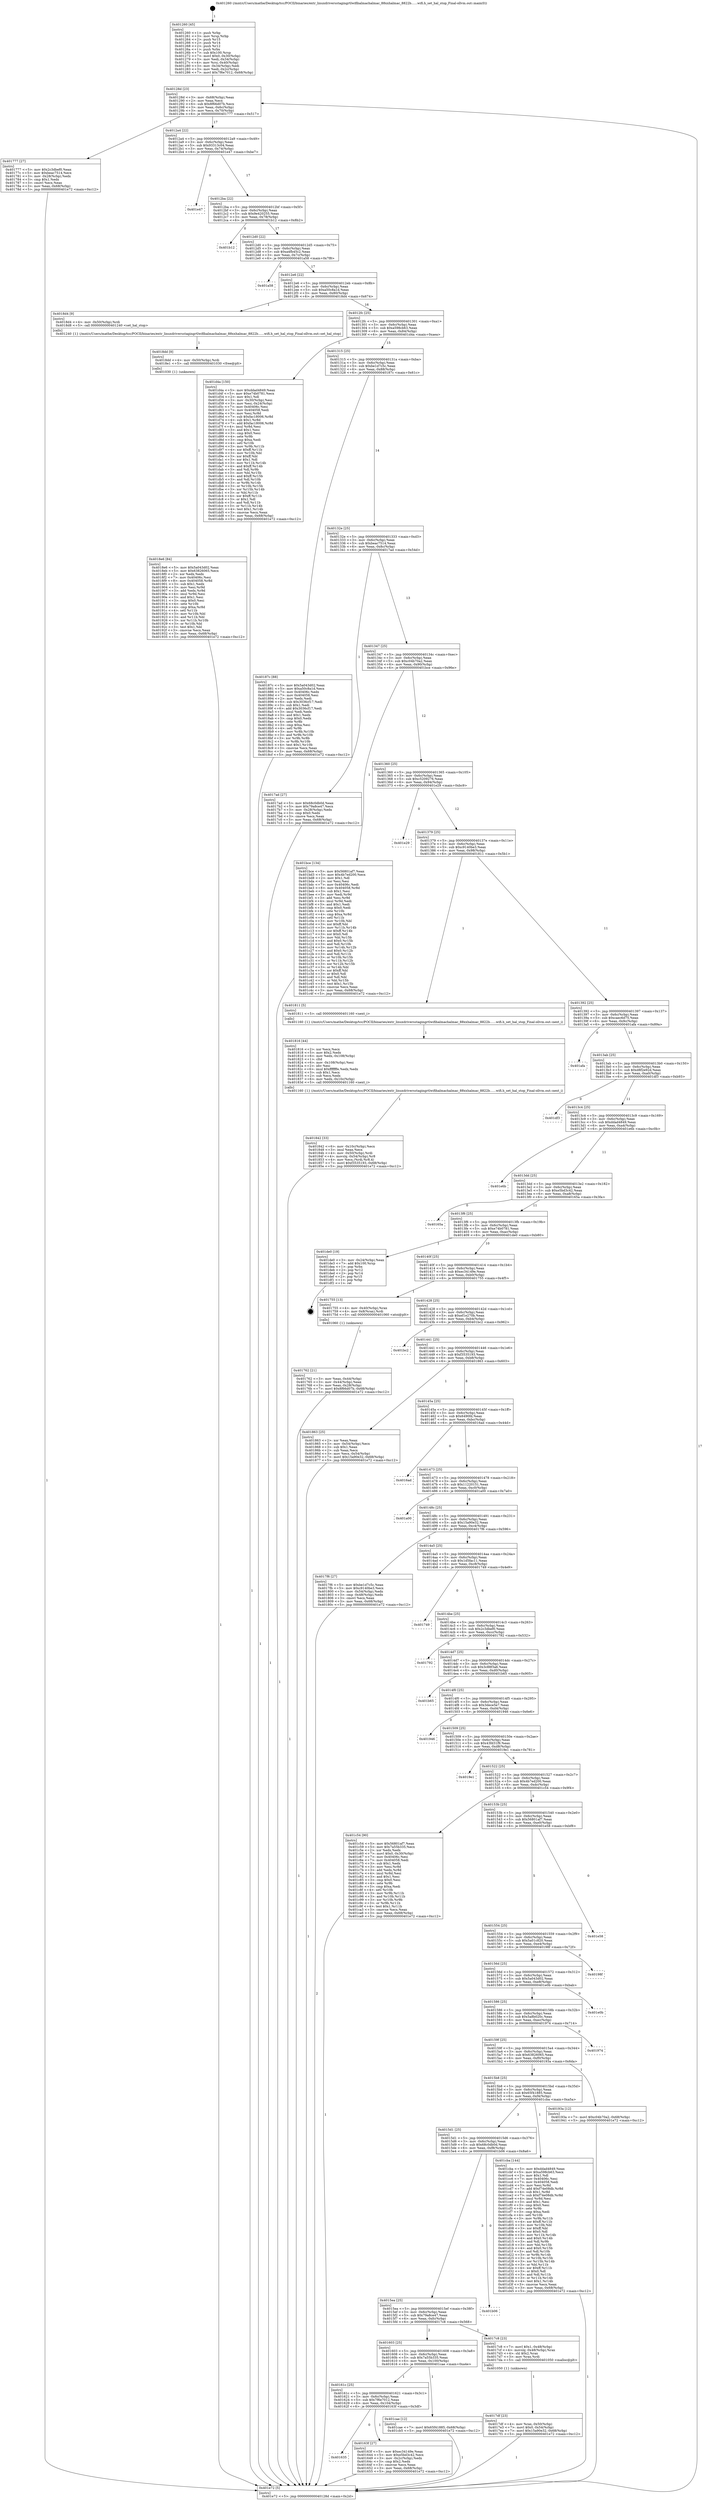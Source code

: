 digraph "0x401260" {
  label = "0x401260 (/mnt/c/Users/mathe/Desktop/tcc/POCII/binaries/extr_linuxdriversstagingrtlwifihalmachalmac_88xxhalmac_8822b......wifi.h_set_hal_stop_Final-ollvm.out::main(0))"
  labelloc = "t"
  node[shape=record]

  Entry [label="",width=0.3,height=0.3,shape=circle,fillcolor=black,style=filled]
  "0x40128d" [label="{
     0x40128d [23]\l
     | [instrs]\l
     &nbsp;&nbsp;0x40128d \<+3\>: mov -0x68(%rbp),%eax\l
     &nbsp;&nbsp;0x401290 \<+2\>: mov %eax,%ecx\l
     &nbsp;&nbsp;0x401292 \<+6\>: sub $0x8f66d07b,%ecx\l
     &nbsp;&nbsp;0x401298 \<+3\>: mov %eax,-0x6c(%rbp)\l
     &nbsp;&nbsp;0x40129b \<+3\>: mov %ecx,-0x70(%rbp)\l
     &nbsp;&nbsp;0x40129e \<+6\>: je 0000000000401777 \<main+0x517\>\l
  }"]
  "0x401777" [label="{
     0x401777 [27]\l
     | [instrs]\l
     &nbsp;&nbsp;0x401777 \<+5\>: mov $0x2c3dbef0,%eax\l
     &nbsp;&nbsp;0x40177c \<+5\>: mov $0xbeac7514,%ecx\l
     &nbsp;&nbsp;0x401781 \<+3\>: mov -0x28(%rbp),%edx\l
     &nbsp;&nbsp;0x401784 \<+3\>: cmp $0x1,%edx\l
     &nbsp;&nbsp;0x401787 \<+3\>: cmovl %ecx,%eax\l
     &nbsp;&nbsp;0x40178a \<+3\>: mov %eax,-0x68(%rbp)\l
     &nbsp;&nbsp;0x40178d \<+5\>: jmp 0000000000401e72 \<main+0xc12\>\l
  }"]
  "0x4012a4" [label="{
     0x4012a4 [22]\l
     | [instrs]\l
     &nbsp;&nbsp;0x4012a4 \<+5\>: jmp 00000000004012a9 \<main+0x49\>\l
     &nbsp;&nbsp;0x4012a9 \<+3\>: mov -0x6c(%rbp),%eax\l
     &nbsp;&nbsp;0x4012ac \<+5\>: sub $0x93313c04,%eax\l
     &nbsp;&nbsp;0x4012b1 \<+3\>: mov %eax,-0x74(%rbp)\l
     &nbsp;&nbsp;0x4012b4 \<+6\>: je 0000000000401e47 \<main+0xbe7\>\l
  }"]
  Exit [label="",width=0.3,height=0.3,shape=circle,fillcolor=black,style=filled,peripheries=2]
  "0x401e47" [label="{
     0x401e47\l
  }", style=dashed]
  "0x4012ba" [label="{
     0x4012ba [22]\l
     | [instrs]\l
     &nbsp;&nbsp;0x4012ba \<+5\>: jmp 00000000004012bf \<main+0x5f\>\l
     &nbsp;&nbsp;0x4012bf \<+3\>: mov -0x6c(%rbp),%eax\l
     &nbsp;&nbsp;0x4012c2 \<+5\>: sub $0x9e420255,%eax\l
     &nbsp;&nbsp;0x4012c7 \<+3\>: mov %eax,-0x78(%rbp)\l
     &nbsp;&nbsp;0x4012ca \<+6\>: je 0000000000401b12 \<main+0x8b2\>\l
  }"]
  "0x4018e6" [label="{
     0x4018e6 [84]\l
     | [instrs]\l
     &nbsp;&nbsp;0x4018e6 \<+5\>: mov $0x5a043d02,%eax\l
     &nbsp;&nbsp;0x4018eb \<+5\>: mov $0x63826065,%ecx\l
     &nbsp;&nbsp;0x4018f0 \<+2\>: xor %edx,%edx\l
     &nbsp;&nbsp;0x4018f2 \<+7\>: mov 0x40406c,%esi\l
     &nbsp;&nbsp;0x4018f9 \<+8\>: mov 0x404058,%r8d\l
     &nbsp;&nbsp;0x401901 \<+3\>: sub $0x1,%edx\l
     &nbsp;&nbsp;0x401904 \<+3\>: mov %esi,%r9d\l
     &nbsp;&nbsp;0x401907 \<+3\>: add %edx,%r9d\l
     &nbsp;&nbsp;0x40190a \<+4\>: imul %r9d,%esi\l
     &nbsp;&nbsp;0x40190e \<+3\>: and $0x1,%esi\l
     &nbsp;&nbsp;0x401911 \<+3\>: cmp $0x0,%esi\l
     &nbsp;&nbsp;0x401914 \<+4\>: sete %r10b\l
     &nbsp;&nbsp;0x401918 \<+4\>: cmp $0xa,%r8d\l
     &nbsp;&nbsp;0x40191c \<+4\>: setl %r11b\l
     &nbsp;&nbsp;0x401920 \<+3\>: mov %r10b,%bl\l
     &nbsp;&nbsp;0x401923 \<+3\>: and %r11b,%bl\l
     &nbsp;&nbsp;0x401926 \<+3\>: xor %r11b,%r10b\l
     &nbsp;&nbsp;0x401929 \<+3\>: or %r10b,%bl\l
     &nbsp;&nbsp;0x40192c \<+3\>: test $0x1,%bl\l
     &nbsp;&nbsp;0x40192f \<+3\>: cmovne %ecx,%eax\l
     &nbsp;&nbsp;0x401932 \<+3\>: mov %eax,-0x68(%rbp)\l
     &nbsp;&nbsp;0x401935 \<+5\>: jmp 0000000000401e72 \<main+0xc12\>\l
  }"]
  "0x401b12" [label="{
     0x401b12\l
  }", style=dashed]
  "0x4012d0" [label="{
     0x4012d0 [22]\l
     | [instrs]\l
     &nbsp;&nbsp;0x4012d0 \<+5\>: jmp 00000000004012d5 \<main+0x75\>\l
     &nbsp;&nbsp;0x4012d5 \<+3\>: mov -0x6c(%rbp),%eax\l
     &nbsp;&nbsp;0x4012d8 \<+5\>: sub $0xa4fb45c2,%eax\l
     &nbsp;&nbsp;0x4012dd \<+3\>: mov %eax,-0x7c(%rbp)\l
     &nbsp;&nbsp;0x4012e0 \<+6\>: je 0000000000401a58 \<main+0x7f8\>\l
  }"]
  "0x4018dd" [label="{
     0x4018dd [9]\l
     | [instrs]\l
     &nbsp;&nbsp;0x4018dd \<+4\>: mov -0x50(%rbp),%rdi\l
     &nbsp;&nbsp;0x4018e1 \<+5\>: call 0000000000401030 \<free@plt\>\l
     | [calls]\l
     &nbsp;&nbsp;0x401030 \{1\} (unknown)\l
  }"]
  "0x401a58" [label="{
     0x401a58\l
  }", style=dashed]
  "0x4012e6" [label="{
     0x4012e6 [22]\l
     | [instrs]\l
     &nbsp;&nbsp;0x4012e6 \<+5\>: jmp 00000000004012eb \<main+0x8b\>\l
     &nbsp;&nbsp;0x4012eb \<+3\>: mov -0x6c(%rbp),%eax\l
     &nbsp;&nbsp;0x4012ee \<+5\>: sub $0xa50c8a1d,%eax\l
     &nbsp;&nbsp;0x4012f3 \<+3\>: mov %eax,-0x80(%rbp)\l
     &nbsp;&nbsp;0x4012f6 \<+6\>: je 00000000004018d4 \<main+0x674\>\l
  }"]
  "0x401842" [label="{
     0x401842 [33]\l
     | [instrs]\l
     &nbsp;&nbsp;0x401842 \<+6\>: mov -0x10c(%rbp),%ecx\l
     &nbsp;&nbsp;0x401848 \<+3\>: imul %eax,%ecx\l
     &nbsp;&nbsp;0x40184b \<+4\>: mov -0x50(%rbp),%rdi\l
     &nbsp;&nbsp;0x40184f \<+4\>: movslq -0x54(%rbp),%r8\l
     &nbsp;&nbsp;0x401853 \<+4\>: mov %ecx,(%rdi,%r8,4)\l
     &nbsp;&nbsp;0x401857 \<+7\>: movl $0xf3535193,-0x68(%rbp)\l
     &nbsp;&nbsp;0x40185e \<+5\>: jmp 0000000000401e72 \<main+0xc12\>\l
  }"]
  "0x4018d4" [label="{
     0x4018d4 [9]\l
     | [instrs]\l
     &nbsp;&nbsp;0x4018d4 \<+4\>: mov -0x50(%rbp),%rdi\l
     &nbsp;&nbsp;0x4018d8 \<+5\>: call 0000000000401240 \<set_hal_stop\>\l
     | [calls]\l
     &nbsp;&nbsp;0x401240 \{1\} (/mnt/c/Users/mathe/Desktop/tcc/POCII/binaries/extr_linuxdriversstagingrtlwifihalmachalmac_88xxhalmac_8822b......wifi.h_set_hal_stop_Final-ollvm.out::set_hal_stop)\l
  }"]
  "0x4012fc" [label="{
     0x4012fc [25]\l
     | [instrs]\l
     &nbsp;&nbsp;0x4012fc \<+5\>: jmp 0000000000401301 \<main+0xa1\>\l
     &nbsp;&nbsp;0x401301 \<+3\>: mov -0x6c(%rbp),%eax\l
     &nbsp;&nbsp;0x401304 \<+5\>: sub $0xa598cb63,%eax\l
     &nbsp;&nbsp;0x401309 \<+6\>: mov %eax,-0x84(%rbp)\l
     &nbsp;&nbsp;0x40130f \<+6\>: je 0000000000401d4a \<main+0xaea\>\l
  }"]
  "0x401816" [label="{
     0x401816 [44]\l
     | [instrs]\l
     &nbsp;&nbsp;0x401816 \<+2\>: xor %ecx,%ecx\l
     &nbsp;&nbsp;0x401818 \<+5\>: mov $0x2,%edx\l
     &nbsp;&nbsp;0x40181d \<+6\>: mov %edx,-0x108(%rbp)\l
     &nbsp;&nbsp;0x401823 \<+1\>: cltd\l
     &nbsp;&nbsp;0x401824 \<+6\>: mov -0x108(%rbp),%esi\l
     &nbsp;&nbsp;0x40182a \<+2\>: idiv %esi\l
     &nbsp;&nbsp;0x40182c \<+6\>: imul $0xfffffffe,%edx,%edx\l
     &nbsp;&nbsp;0x401832 \<+3\>: sub $0x1,%ecx\l
     &nbsp;&nbsp;0x401835 \<+2\>: sub %ecx,%edx\l
     &nbsp;&nbsp;0x401837 \<+6\>: mov %edx,-0x10c(%rbp)\l
     &nbsp;&nbsp;0x40183d \<+5\>: call 0000000000401160 \<next_i\>\l
     | [calls]\l
     &nbsp;&nbsp;0x401160 \{1\} (/mnt/c/Users/mathe/Desktop/tcc/POCII/binaries/extr_linuxdriversstagingrtlwifihalmachalmac_88xxhalmac_8822b......wifi.h_set_hal_stop_Final-ollvm.out::next_i)\l
  }"]
  "0x401d4a" [label="{
     0x401d4a [150]\l
     | [instrs]\l
     &nbsp;&nbsp;0x401d4a \<+5\>: mov $0xddad4849,%eax\l
     &nbsp;&nbsp;0x401d4f \<+5\>: mov $0xe74b0781,%ecx\l
     &nbsp;&nbsp;0x401d54 \<+2\>: mov $0x1,%dl\l
     &nbsp;&nbsp;0x401d56 \<+3\>: mov -0x30(%rbp),%esi\l
     &nbsp;&nbsp;0x401d59 \<+3\>: mov %esi,-0x24(%rbp)\l
     &nbsp;&nbsp;0x401d5c \<+7\>: mov 0x40406c,%esi\l
     &nbsp;&nbsp;0x401d63 \<+7\>: mov 0x404058,%edi\l
     &nbsp;&nbsp;0x401d6a \<+3\>: mov %esi,%r8d\l
     &nbsp;&nbsp;0x401d6d \<+7\>: sub $0xfac18006,%r8d\l
     &nbsp;&nbsp;0x401d74 \<+4\>: sub $0x1,%r8d\l
     &nbsp;&nbsp;0x401d78 \<+7\>: add $0xfac18006,%r8d\l
     &nbsp;&nbsp;0x401d7f \<+4\>: imul %r8d,%esi\l
     &nbsp;&nbsp;0x401d83 \<+3\>: and $0x1,%esi\l
     &nbsp;&nbsp;0x401d86 \<+3\>: cmp $0x0,%esi\l
     &nbsp;&nbsp;0x401d89 \<+4\>: sete %r9b\l
     &nbsp;&nbsp;0x401d8d \<+3\>: cmp $0xa,%edi\l
     &nbsp;&nbsp;0x401d90 \<+4\>: setl %r10b\l
     &nbsp;&nbsp;0x401d94 \<+3\>: mov %r9b,%r11b\l
     &nbsp;&nbsp;0x401d97 \<+4\>: xor $0xff,%r11b\l
     &nbsp;&nbsp;0x401d9b \<+3\>: mov %r10b,%bl\l
     &nbsp;&nbsp;0x401d9e \<+3\>: xor $0xff,%bl\l
     &nbsp;&nbsp;0x401da1 \<+3\>: xor $0x1,%dl\l
     &nbsp;&nbsp;0x401da4 \<+3\>: mov %r11b,%r14b\l
     &nbsp;&nbsp;0x401da7 \<+4\>: and $0xff,%r14b\l
     &nbsp;&nbsp;0x401dab \<+3\>: and %dl,%r9b\l
     &nbsp;&nbsp;0x401dae \<+3\>: mov %bl,%r15b\l
     &nbsp;&nbsp;0x401db1 \<+4\>: and $0xff,%r15b\l
     &nbsp;&nbsp;0x401db5 \<+3\>: and %dl,%r10b\l
     &nbsp;&nbsp;0x401db8 \<+3\>: or %r9b,%r14b\l
     &nbsp;&nbsp;0x401dbb \<+3\>: or %r10b,%r15b\l
     &nbsp;&nbsp;0x401dbe \<+3\>: xor %r15b,%r14b\l
     &nbsp;&nbsp;0x401dc1 \<+3\>: or %bl,%r11b\l
     &nbsp;&nbsp;0x401dc4 \<+4\>: xor $0xff,%r11b\l
     &nbsp;&nbsp;0x401dc8 \<+3\>: or $0x1,%dl\l
     &nbsp;&nbsp;0x401dcb \<+3\>: and %dl,%r11b\l
     &nbsp;&nbsp;0x401dce \<+3\>: or %r11b,%r14b\l
     &nbsp;&nbsp;0x401dd1 \<+4\>: test $0x1,%r14b\l
     &nbsp;&nbsp;0x401dd5 \<+3\>: cmovne %ecx,%eax\l
     &nbsp;&nbsp;0x401dd8 \<+3\>: mov %eax,-0x68(%rbp)\l
     &nbsp;&nbsp;0x401ddb \<+5\>: jmp 0000000000401e72 \<main+0xc12\>\l
  }"]
  "0x401315" [label="{
     0x401315 [25]\l
     | [instrs]\l
     &nbsp;&nbsp;0x401315 \<+5\>: jmp 000000000040131a \<main+0xba\>\l
     &nbsp;&nbsp;0x40131a \<+3\>: mov -0x6c(%rbp),%eax\l
     &nbsp;&nbsp;0x40131d \<+5\>: sub $0xbe1d7c5c,%eax\l
     &nbsp;&nbsp;0x401322 \<+6\>: mov %eax,-0x88(%rbp)\l
     &nbsp;&nbsp;0x401328 \<+6\>: je 000000000040187c \<main+0x61c\>\l
  }"]
  "0x4017df" [label="{
     0x4017df [23]\l
     | [instrs]\l
     &nbsp;&nbsp;0x4017df \<+4\>: mov %rax,-0x50(%rbp)\l
     &nbsp;&nbsp;0x4017e3 \<+7\>: movl $0x0,-0x54(%rbp)\l
     &nbsp;&nbsp;0x4017ea \<+7\>: movl $0x15a90e32,-0x68(%rbp)\l
     &nbsp;&nbsp;0x4017f1 \<+5\>: jmp 0000000000401e72 \<main+0xc12\>\l
  }"]
  "0x40187c" [label="{
     0x40187c [88]\l
     | [instrs]\l
     &nbsp;&nbsp;0x40187c \<+5\>: mov $0x5a043d02,%eax\l
     &nbsp;&nbsp;0x401881 \<+5\>: mov $0xa50c8a1d,%ecx\l
     &nbsp;&nbsp;0x401886 \<+7\>: mov 0x40406c,%edx\l
     &nbsp;&nbsp;0x40188d \<+7\>: mov 0x404058,%esi\l
     &nbsp;&nbsp;0x401894 \<+2\>: mov %edx,%edi\l
     &nbsp;&nbsp;0x401896 \<+6\>: sub $0x3036cf17,%edi\l
     &nbsp;&nbsp;0x40189c \<+3\>: sub $0x1,%edi\l
     &nbsp;&nbsp;0x40189f \<+6\>: add $0x3036cf17,%edi\l
     &nbsp;&nbsp;0x4018a5 \<+3\>: imul %edi,%edx\l
     &nbsp;&nbsp;0x4018a8 \<+3\>: and $0x1,%edx\l
     &nbsp;&nbsp;0x4018ab \<+3\>: cmp $0x0,%edx\l
     &nbsp;&nbsp;0x4018ae \<+4\>: sete %r8b\l
     &nbsp;&nbsp;0x4018b2 \<+3\>: cmp $0xa,%esi\l
     &nbsp;&nbsp;0x4018b5 \<+4\>: setl %r9b\l
     &nbsp;&nbsp;0x4018b9 \<+3\>: mov %r8b,%r10b\l
     &nbsp;&nbsp;0x4018bc \<+3\>: and %r9b,%r10b\l
     &nbsp;&nbsp;0x4018bf \<+3\>: xor %r9b,%r8b\l
     &nbsp;&nbsp;0x4018c2 \<+3\>: or %r8b,%r10b\l
     &nbsp;&nbsp;0x4018c5 \<+4\>: test $0x1,%r10b\l
     &nbsp;&nbsp;0x4018c9 \<+3\>: cmovne %ecx,%eax\l
     &nbsp;&nbsp;0x4018cc \<+3\>: mov %eax,-0x68(%rbp)\l
     &nbsp;&nbsp;0x4018cf \<+5\>: jmp 0000000000401e72 \<main+0xc12\>\l
  }"]
  "0x40132e" [label="{
     0x40132e [25]\l
     | [instrs]\l
     &nbsp;&nbsp;0x40132e \<+5\>: jmp 0000000000401333 \<main+0xd3\>\l
     &nbsp;&nbsp;0x401333 \<+3\>: mov -0x6c(%rbp),%eax\l
     &nbsp;&nbsp;0x401336 \<+5\>: sub $0xbeac7514,%eax\l
     &nbsp;&nbsp;0x40133b \<+6\>: mov %eax,-0x8c(%rbp)\l
     &nbsp;&nbsp;0x401341 \<+6\>: je 00000000004017ad \<main+0x54d\>\l
  }"]
  "0x401762" [label="{
     0x401762 [21]\l
     | [instrs]\l
     &nbsp;&nbsp;0x401762 \<+3\>: mov %eax,-0x44(%rbp)\l
     &nbsp;&nbsp;0x401765 \<+3\>: mov -0x44(%rbp),%eax\l
     &nbsp;&nbsp;0x401768 \<+3\>: mov %eax,-0x28(%rbp)\l
     &nbsp;&nbsp;0x40176b \<+7\>: movl $0x8f66d07b,-0x68(%rbp)\l
     &nbsp;&nbsp;0x401772 \<+5\>: jmp 0000000000401e72 \<main+0xc12\>\l
  }"]
  "0x4017ad" [label="{
     0x4017ad [27]\l
     | [instrs]\l
     &nbsp;&nbsp;0x4017ad \<+5\>: mov $0x68c0db0d,%eax\l
     &nbsp;&nbsp;0x4017b2 \<+5\>: mov $0x79a8ce47,%ecx\l
     &nbsp;&nbsp;0x4017b7 \<+3\>: mov -0x28(%rbp),%edx\l
     &nbsp;&nbsp;0x4017ba \<+3\>: cmp $0x0,%edx\l
     &nbsp;&nbsp;0x4017bd \<+3\>: cmove %ecx,%eax\l
     &nbsp;&nbsp;0x4017c0 \<+3\>: mov %eax,-0x68(%rbp)\l
     &nbsp;&nbsp;0x4017c3 \<+5\>: jmp 0000000000401e72 \<main+0xc12\>\l
  }"]
  "0x401347" [label="{
     0x401347 [25]\l
     | [instrs]\l
     &nbsp;&nbsp;0x401347 \<+5\>: jmp 000000000040134c \<main+0xec\>\l
     &nbsp;&nbsp;0x40134c \<+3\>: mov -0x6c(%rbp),%eax\l
     &nbsp;&nbsp;0x40134f \<+5\>: sub $0xc04b70a2,%eax\l
     &nbsp;&nbsp;0x401354 \<+6\>: mov %eax,-0x90(%rbp)\l
     &nbsp;&nbsp;0x40135a \<+6\>: je 0000000000401bce \<main+0x96e\>\l
  }"]
  "0x401260" [label="{
     0x401260 [45]\l
     | [instrs]\l
     &nbsp;&nbsp;0x401260 \<+1\>: push %rbp\l
     &nbsp;&nbsp;0x401261 \<+3\>: mov %rsp,%rbp\l
     &nbsp;&nbsp;0x401264 \<+2\>: push %r15\l
     &nbsp;&nbsp;0x401266 \<+2\>: push %r14\l
     &nbsp;&nbsp;0x401268 \<+2\>: push %r12\l
     &nbsp;&nbsp;0x40126a \<+1\>: push %rbx\l
     &nbsp;&nbsp;0x40126b \<+7\>: sub $0x100,%rsp\l
     &nbsp;&nbsp;0x401272 \<+7\>: movl $0x0,-0x30(%rbp)\l
     &nbsp;&nbsp;0x401279 \<+3\>: mov %edi,-0x34(%rbp)\l
     &nbsp;&nbsp;0x40127c \<+4\>: mov %rsi,-0x40(%rbp)\l
     &nbsp;&nbsp;0x401280 \<+3\>: mov -0x34(%rbp),%edi\l
     &nbsp;&nbsp;0x401283 \<+3\>: mov %edi,-0x2c(%rbp)\l
     &nbsp;&nbsp;0x401286 \<+7\>: movl $0x7f6e7012,-0x68(%rbp)\l
  }"]
  "0x401bce" [label="{
     0x401bce [134]\l
     | [instrs]\l
     &nbsp;&nbsp;0x401bce \<+5\>: mov $0x56801af7,%eax\l
     &nbsp;&nbsp;0x401bd3 \<+5\>: mov $0x4b7ed200,%ecx\l
     &nbsp;&nbsp;0x401bd8 \<+2\>: mov $0x1,%dl\l
     &nbsp;&nbsp;0x401bda \<+2\>: xor %esi,%esi\l
     &nbsp;&nbsp;0x401bdc \<+7\>: mov 0x40406c,%edi\l
     &nbsp;&nbsp;0x401be3 \<+8\>: mov 0x404058,%r8d\l
     &nbsp;&nbsp;0x401beb \<+3\>: sub $0x1,%esi\l
     &nbsp;&nbsp;0x401bee \<+3\>: mov %edi,%r9d\l
     &nbsp;&nbsp;0x401bf1 \<+3\>: add %esi,%r9d\l
     &nbsp;&nbsp;0x401bf4 \<+4\>: imul %r9d,%edi\l
     &nbsp;&nbsp;0x401bf8 \<+3\>: and $0x1,%edi\l
     &nbsp;&nbsp;0x401bfb \<+3\>: cmp $0x0,%edi\l
     &nbsp;&nbsp;0x401bfe \<+4\>: sete %r10b\l
     &nbsp;&nbsp;0x401c02 \<+4\>: cmp $0xa,%r8d\l
     &nbsp;&nbsp;0x401c06 \<+4\>: setl %r11b\l
     &nbsp;&nbsp;0x401c0a \<+3\>: mov %r10b,%bl\l
     &nbsp;&nbsp;0x401c0d \<+3\>: xor $0xff,%bl\l
     &nbsp;&nbsp;0x401c10 \<+3\>: mov %r11b,%r14b\l
     &nbsp;&nbsp;0x401c13 \<+4\>: xor $0xff,%r14b\l
     &nbsp;&nbsp;0x401c17 \<+3\>: xor $0x0,%dl\l
     &nbsp;&nbsp;0x401c1a \<+3\>: mov %bl,%r15b\l
     &nbsp;&nbsp;0x401c1d \<+4\>: and $0x0,%r15b\l
     &nbsp;&nbsp;0x401c21 \<+3\>: and %dl,%r10b\l
     &nbsp;&nbsp;0x401c24 \<+3\>: mov %r14b,%r12b\l
     &nbsp;&nbsp;0x401c27 \<+4\>: and $0x0,%r12b\l
     &nbsp;&nbsp;0x401c2b \<+3\>: and %dl,%r11b\l
     &nbsp;&nbsp;0x401c2e \<+3\>: or %r10b,%r15b\l
     &nbsp;&nbsp;0x401c31 \<+3\>: or %r11b,%r12b\l
     &nbsp;&nbsp;0x401c34 \<+3\>: xor %r12b,%r15b\l
     &nbsp;&nbsp;0x401c37 \<+3\>: or %r14b,%bl\l
     &nbsp;&nbsp;0x401c3a \<+3\>: xor $0xff,%bl\l
     &nbsp;&nbsp;0x401c3d \<+3\>: or $0x0,%dl\l
     &nbsp;&nbsp;0x401c40 \<+2\>: and %dl,%bl\l
     &nbsp;&nbsp;0x401c42 \<+3\>: or %bl,%r15b\l
     &nbsp;&nbsp;0x401c45 \<+4\>: test $0x1,%r15b\l
     &nbsp;&nbsp;0x401c49 \<+3\>: cmovne %ecx,%eax\l
     &nbsp;&nbsp;0x401c4c \<+3\>: mov %eax,-0x68(%rbp)\l
     &nbsp;&nbsp;0x401c4f \<+5\>: jmp 0000000000401e72 \<main+0xc12\>\l
  }"]
  "0x401360" [label="{
     0x401360 [25]\l
     | [instrs]\l
     &nbsp;&nbsp;0x401360 \<+5\>: jmp 0000000000401365 \<main+0x105\>\l
     &nbsp;&nbsp;0x401365 \<+3\>: mov -0x6c(%rbp),%eax\l
     &nbsp;&nbsp;0x401368 \<+5\>: sub $0xc5209276,%eax\l
     &nbsp;&nbsp;0x40136d \<+6\>: mov %eax,-0x94(%rbp)\l
     &nbsp;&nbsp;0x401373 \<+6\>: je 0000000000401e29 \<main+0xbc9\>\l
  }"]
  "0x401e72" [label="{
     0x401e72 [5]\l
     | [instrs]\l
     &nbsp;&nbsp;0x401e72 \<+5\>: jmp 000000000040128d \<main+0x2d\>\l
  }"]
  "0x401e29" [label="{
     0x401e29\l
  }", style=dashed]
  "0x401379" [label="{
     0x401379 [25]\l
     | [instrs]\l
     &nbsp;&nbsp;0x401379 \<+5\>: jmp 000000000040137e \<main+0x11e\>\l
     &nbsp;&nbsp;0x40137e \<+3\>: mov -0x6c(%rbp),%eax\l
     &nbsp;&nbsp;0x401381 \<+5\>: sub $0xc9140be3,%eax\l
     &nbsp;&nbsp;0x401386 \<+6\>: mov %eax,-0x98(%rbp)\l
     &nbsp;&nbsp;0x40138c \<+6\>: je 0000000000401811 \<main+0x5b1\>\l
  }"]
  "0x401635" [label="{
     0x401635\l
  }", style=dashed]
  "0x401811" [label="{
     0x401811 [5]\l
     | [instrs]\l
     &nbsp;&nbsp;0x401811 \<+5\>: call 0000000000401160 \<next_i\>\l
     | [calls]\l
     &nbsp;&nbsp;0x401160 \{1\} (/mnt/c/Users/mathe/Desktop/tcc/POCII/binaries/extr_linuxdriversstagingrtlwifihalmachalmac_88xxhalmac_8822b......wifi.h_set_hal_stop_Final-ollvm.out::next_i)\l
  }"]
  "0x401392" [label="{
     0x401392 [25]\l
     | [instrs]\l
     &nbsp;&nbsp;0x401392 \<+5\>: jmp 0000000000401397 \<main+0x137\>\l
     &nbsp;&nbsp;0x401397 \<+3\>: mov -0x6c(%rbp),%eax\l
     &nbsp;&nbsp;0x40139a \<+5\>: sub $0xcaec6d75,%eax\l
     &nbsp;&nbsp;0x40139f \<+6\>: mov %eax,-0x9c(%rbp)\l
     &nbsp;&nbsp;0x4013a5 \<+6\>: je 0000000000401afa \<main+0x89a\>\l
  }"]
  "0x40163f" [label="{
     0x40163f [27]\l
     | [instrs]\l
     &nbsp;&nbsp;0x40163f \<+5\>: mov $0xec34149e,%eax\l
     &nbsp;&nbsp;0x401644 \<+5\>: mov $0xe5bd3c42,%ecx\l
     &nbsp;&nbsp;0x401649 \<+3\>: mov -0x2c(%rbp),%edx\l
     &nbsp;&nbsp;0x40164c \<+3\>: cmp $0x2,%edx\l
     &nbsp;&nbsp;0x40164f \<+3\>: cmovne %ecx,%eax\l
     &nbsp;&nbsp;0x401652 \<+3\>: mov %eax,-0x68(%rbp)\l
     &nbsp;&nbsp;0x401655 \<+5\>: jmp 0000000000401e72 \<main+0xc12\>\l
  }"]
  "0x401afa" [label="{
     0x401afa\l
  }", style=dashed]
  "0x4013ab" [label="{
     0x4013ab [25]\l
     | [instrs]\l
     &nbsp;&nbsp;0x4013ab \<+5\>: jmp 00000000004013b0 \<main+0x150\>\l
     &nbsp;&nbsp;0x4013b0 \<+3\>: mov -0x6c(%rbp),%eax\l
     &nbsp;&nbsp;0x4013b3 \<+5\>: sub $0xd8f2e92d,%eax\l
     &nbsp;&nbsp;0x4013b8 \<+6\>: mov %eax,-0xa0(%rbp)\l
     &nbsp;&nbsp;0x4013be \<+6\>: je 0000000000401df3 \<main+0xb93\>\l
  }"]
  "0x40161c" [label="{
     0x40161c [25]\l
     | [instrs]\l
     &nbsp;&nbsp;0x40161c \<+5\>: jmp 0000000000401621 \<main+0x3c1\>\l
     &nbsp;&nbsp;0x401621 \<+3\>: mov -0x6c(%rbp),%eax\l
     &nbsp;&nbsp;0x401624 \<+5\>: sub $0x7f6e7012,%eax\l
     &nbsp;&nbsp;0x401629 \<+6\>: mov %eax,-0x104(%rbp)\l
     &nbsp;&nbsp;0x40162f \<+6\>: je 000000000040163f \<main+0x3df\>\l
  }"]
  "0x401df3" [label="{
     0x401df3\l
  }", style=dashed]
  "0x4013c4" [label="{
     0x4013c4 [25]\l
     | [instrs]\l
     &nbsp;&nbsp;0x4013c4 \<+5\>: jmp 00000000004013c9 \<main+0x169\>\l
     &nbsp;&nbsp;0x4013c9 \<+3\>: mov -0x6c(%rbp),%eax\l
     &nbsp;&nbsp;0x4013cc \<+5\>: sub $0xddad4849,%eax\l
     &nbsp;&nbsp;0x4013d1 \<+6\>: mov %eax,-0xa4(%rbp)\l
     &nbsp;&nbsp;0x4013d7 \<+6\>: je 0000000000401e6b \<main+0xc0b\>\l
  }"]
  "0x401cae" [label="{
     0x401cae [12]\l
     | [instrs]\l
     &nbsp;&nbsp;0x401cae \<+7\>: movl $0x65f41885,-0x68(%rbp)\l
     &nbsp;&nbsp;0x401cb5 \<+5\>: jmp 0000000000401e72 \<main+0xc12\>\l
  }"]
  "0x401e6b" [label="{
     0x401e6b\l
  }", style=dashed]
  "0x4013dd" [label="{
     0x4013dd [25]\l
     | [instrs]\l
     &nbsp;&nbsp;0x4013dd \<+5\>: jmp 00000000004013e2 \<main+0x182\>\l
     &nbsp;&nbsp;0x4013e2 \<+3\>: mov -0x6c(%rbp),%eax\l
     &nbsp;&nbsp;0x4013e5 \<+5\>: sub $0xe5bd3c42,%eax\l
     &nbsp;&nbsp;0x4013ea \<+6\>: mov %eax,-0xa8(%rbp)\l
     &nbsp;&nbsp;0x4013f0 \<+6\>: je 000000000040165a \<main+0x3fa\>\l
  }"]
  "0x401603" [label="{
     0x401603 [25]\l
     | [instrs]\l
     &nbsp;&nbsp;0x401603 \<+5\>: jmp 0000000000401608 \<main+0x3a8\>\l
     &nbsp;&nbsp;0x401608 \<+3\>: mov -0x6c(%rbp),%eax\l
     &nbsp;&nbsp;0x40160b \<+5\>: sub $0x7a55b335,%eax\l
     &nbsp;&nbsp;0x401610 \<+6\>: mov %eax,-0x100(%rbp)\l
     &nbsp;&nbsp;0x401616 \<+6\>: je 0000000000401cae \<main+0xa4e\>\l
  }"]
  "0x40165a" [label="{
     0x40165a\l
  }", style=dashed]
  "0x4013f6" [label="{
     0x4013f6 [25]\l
     | [instrs]\l
     &nbsp;&nbsp;0x4013f6 \<+5\>: jmp 00000000004013fb \<main+0x19b\>\l
     &nbsp;&nbsp;0x4013fb \<+3\>: mov -0x6c(%rbp),%eax\l
     &nbsp;&nbsp;0x4013fe \<+5\>: sub $0xe74b0781,%eax\l
     &nbsp;&nbsp;0x401403 \<+6\>: mov %eax,-0xac(%rbp)\l
     &nbsp;&nbsp;0x401409 \<+6\>: je 0000000000401de0 \<main+0xb80\>\l
  }"]
  "0x4017c8" [label="{
     0x4017c8 [23]\l
     | [instrs]\l
     &nbsp;&nbsp;0x4017c8 \<+7\>: movl $0x1,-0x48(%rbp)\l
     &nbsp;&nbsp;0x4017cf \<+4\>: movslq -0x48(%rbp),%rax\l
     &nbsp;&nbsp;0x4017d3 \<+4\>: shl $0x2,%rax\l
     &nbsp;&nbsp;0x4017d7 \<+3\>: mov %rax,%rdi\l
     &nbsp;&nbsp;0x4017da \<+5\>: call 0000000000401050 \<malloc@plt\>\l
     | [calls]\l
     &nbsp;&nbsp;0x401050 \{1\} (unknown)\l
  }"]
  "0x401de0" [label="{
     0x401de0 [19]\l
     | [instrs]\l
     &nbsp;&nbsp;0x401de0 \<+3\>: mov -0x24(%rbp),%eax\l
     &nbsp;&nbsp;0x401de3 \<+7\>: add $0x100,%rsp\l
     &nbsp;&nbsp;0x401dea \<+1\>: pop %rbx\l
     &nbsp;&nbsp;0x401deb \<+2\>: pop %r12\l
     &nbsp;&nbsp;0x401ded \<+2\>: pop %r14\l
     &nbsp;&nbsp;0x401def \<+2\>: pop %r15\l
     &nbsp;&nbsp;0x401df1 \<+1\>: pop %rbp\l
     &nbsp;&nbsp;0x401df2 \<+1\>: ret\l
  }"]
  "0x40140f" [label="{
     0x40140f [25]\l
     | [instrs]\l
     &nbsp;&nbsp;0x40140f \<+5\>: jmp 0000000000401414 \<main+0x1b4\>\l
     &nbsp;&nbsp;0x401414 \<+3\>: mov -0x6c(%rbp),%eax\l
     &nbsp;&nbsp;0x401417 \<+5\>: sub $0xec34149e,%eax\l
     &nbsp;&nbsp;0x40141c \<+6\>: mov %eax,-0xb0(%rbp)\l
     &nbsp;&nbsp;0x401422 \<+6\>: je 0000000000401755 \<main+0x4f5\>\l
  }"]
  "0x4015ea" [label="{
     0x4015ea [25]\l
     | [instrs]\l
     &nbsp;&nbsp;0x4015ea \<+5\>: jmp 00000000004015ef \<main+0x38f\>\l
     &nbsp;&nbsp;0x4015ef \<+3\>: mov -0x6c(%rbp),%eax\l
     &nbsp;&nbsp;0x4015f2 \<+5\>: sub $0x79a8ce47,%eax\l
     &nbsp;&nbsp;0x4015f7 \<+6\>: mov %eax,-0xfc(%rbp)\l
     &nbsp;&nbsp;0x4015fd \<+6\>: je 00000000004017c8 \<main+0x568\>\l
  }"]
  "0x401755" [label="{
     0x401755 [13]\l
     | [instrs]\l
     &nbsp;&nbsp;0x401755 \<+4\>: mov -0x40(%rbp),%rax\l
     &nbsp;&nbsp;0x401759 \<+4\>: mov 0x8(%rax),%rdi\l
     &nbsp;&nbsp;0x40175d \<+5\>: call 0000000000401060 \<atoi@plt\>\l
     | [calls]\l
     &nbsp;&nbsp;0x401060 \{1\} (unknown)\l
  }"]
  "0x401428" [label="{
     0x401428 [25]\l
     | [instrs]\l
     &nbsp;&nbsp;0x401428 \<+5\>: jmp 000000000040142d \<main+0x1cd\>\l
     &nbsp;&nbsp;0x40142d \<+3\>: mov -0x6c(%rbp),%eax\l
     &nbsp;&nbsp;0x401430 \<+5\>: sub $0xef1e270b,%eax\l
     &nbsp;&nbsp;0x401435 \<+6\>: mov %eax,-0xb4(%rbp)\l
     &nbsp;&nbsp;0x40143b \<+6\>: je 0000000000401bc2 \<main+0x962\>\l
  }"]
  "0x401b06" [label="{
     0x401b06\l
  }", style=dashed]
  "0x401bc2" [label="{
     0x401bc2\l
  }", style=dashed]
  "0x401441" [label="{
     0x401441 [25]\l
     | [instrs]\l
     &nbsp;&nbsp;0x401441 \<+5\>: jmp 0000000000401446 \<main+0x1e6\>\l
     &nbsp;&nbsp;0x401446 \<+3\>: mov -0x6c(%rbp),%eax\l
     &nbsp;&nbsp;0x401449 \<+5\>: sub $0xf3535193,%eax\l
     &nbsp;&nbsp;0x40144e \<+6\>: mov %eax,-0xb8(%rbp)\l
     &nbsp;&nbsp;0x401454 \<+6\>: je 0000000000401863 \<main+0x603\>\l
  }"]
  "0x4015d1" [label="{
     0x4015d1 [25]\l
     | [instrs]\l
     &nbsp;&nbsp;0x4015d1 \<+5\>: jmp 00000000004015d6 \<main+0x376\>\l
     &nbsp;&nbsp;0x4015d6 \<+3\>: mov -0x6c(%rbp),%eax\l
     &nbsp;&nbsp;0x4015d9 \<+5\>: sub $0x68c0db0d,%eax\l
     &nbsp;&nbsp;0x4015de \<+6\>: mov %eax,-0xf8(%rbp)\l
     &nbsp;&nbsp;0x4015e4 \<+6\>: je 0000000000401b06 \<main+0x8a6\>\l
  }"]
  "0x401863" [label="{
     0x401863 [25]\l
     | [instrs]\l
     &nbsp;&nbsp;0x401863 \<+2\>: xor %eax,%eax\l
     &nbsp;&nbsp;0x401865 \<+3\>: mov -0x54(%rbp),%ecx\l
     &nbsp;&nbsp;0x401868 \<+3\>: sub $0x1,%eax\l
     &nbsp;&nbsp;0x40186b \<+2\>: sub %eax,%ecx\l
     &nbsp;&nbsp;0x40186d \<+3\>: mov %ecx,-0x54(%rbp)\l
     &nbsp;&nbsp;0x401870 \<+7\>: movl $0x15a90e32,-0x68(%rbp)\l
     &nbsp;&nbsp;0x401877 \<+5\>: jmp 0000000000401e72 \<main+0xc12\>\l
  }"]
  "0x40145a" [label="{
     0x40145a [25]\l
     | [instrs]\l
     &nbsp;&nbsp;0x40145a \<+5\>: jmp 000000000040145f \<main+0x1ff\>\l
     &nbsp;&nbsp;0x40145f \<+3\>: mov -0x6c(%rbp),%eax\l
     &nbsp;&nbsp;0x401462 \<+5\>: sub $0x6490fd,%eax\l
     &nbsp;&nbsp;0x401467 \<+6\>: mov %eax,-0xbc(%rbp)\l
     &nbsp;&nbsp;0x40146d \<+6\>: je 00000000004016ad \<main+0x44d\>\l
  }"]
  "0x401cba" [label="{
     0x401cba [144]\l
     | [instrs]\l
     &nbsp;&nbsp;0x401cba \<+5\>: mov $0xddad4849,%eax\l
     &nbsp;&nbsp;0x401cbf \<+5\>: mov $0xa598cb63,%ecx\l
     &nbsp;&nbsp;0x401cc4 \<+2\>: mov $0x1,%dl\l
     &nbsp;&nbsp;0x401cc6 \<+7\>: mov 0x40406c,%esi\l
     &nbsp;&nbsp;0x401ccd \<+7\>: mov 0x404058,%edi\l
     &nbsp;&nbsp;0x401cd4 \<+3\>: mov %esi,%r8d\l
     &nbsp;&nbsp;0x401cd7 \<+7\>: add $0xf74e08db,%r8d\l
     &nbsp;&nbsp;0x401cde \<+4\>: sub $0x1,%r8d\l
     &nbsp;&nbsp;0x401ce2 \<+7\>: sub $0xf74e08db,%r8d\l
     &nbsp;&nbsp;0x401ce9 \<+4\>: imul %r8d,%esi\l
     &nbsp;&nbsp;0x401ced \<+3\>: and $0x1,%esi\l
     &nbsp;&nbsp;0x401cf0 \<+3\>: cmp $0x0,%esi\l
     &nbsp;&nbsp;0x401cf3 \<+4\>: sete %r9b\l
     &nbsp;&nbsp;0x401cf7 \<+3\>: cmp $0xa,%edi\l
     &nbsp;&nbsp;0x401cfa \<+4\>: setl %r10b\l
     &nbsp;&nbsp;0x401cfe \<+3\>: mov %r9b,%r11b\l
     &nbsp;&nbsp;0x401d01 \<+4\>: xor $0xff,%r11b\l
     &nbsp;&nbsp;0x401d05 \<+3\>: mov %r10b,%bl\l
     &nbsp;&nbsp;0x401d08 \<+3\>: xor $0xff,%bl\l
     &nbsp;&nbsp;0x401d0b \<+3\>: xor $0x0,%dl\l
     &nbsp;&nbsp;0x401d0e \<+3\>: mov %r11b,%r14b\l
     &nbsp;&nbsp;0x401d11 \<+4\>: and $0x0,%r14b\l
     &nbsp;&nbsp;0x401d15 \<+3\>: and %dl,%r9b\l
     &nbsp;&nbsp;0x401d18 \<+3\>: mov %bl,%r15b\l
     &nbsp;&nbsp;0x401d1b \<+4\>: and $0x0,%r15b\l
     &nbsp;&nbsp;0x401d1f \<+3\>: and %dl,%r10b\l
     &nbsp;&nbsp;0x401d22 \<+3\>: or %r9b,%r14b\l
     &nbsp;&nbsp;0x401d25 \<+3\>: or %r10b,%r15b\l
     &nbsp;&nbsp;0x401d28 \<+3\>: xor %r15b,%r14b\l
     &nbsp;&nbsp;0x401d2b \<+3\>: or %bl,%r11b\l
     &nbsp;&nbsp;0x401d2e \<+4\>: xor $0xff,%r11b\l
     &nbsp;&nbsp;0x401d32 \<+3\>: or $0x0,%dl\l
     &nbsp;&nbsp;0x401d35 \<+3\>: and %dl,%r11b\l
     &nbsp;&nbsp;0x401d38 \<+3\>: or %r11b,%r14b\l
     &nbsp;&nbsp;0x401d3b \<+4\>: test $0x1,%r14b\l
     &nbsp;&nbsp;0x401d3f \<+3\>: cmovne %ecx,%eax\l
     &nbsp;&nbsp;0x401d42 \<+3\>: mov %eax,-0x68(%rbp)\l
     &nbsp;&nbsp;0x401d45 \<+5\>: jmp 0000000000401e72 \<main+0xc12\>\l
  }"]
  "0x4016ad" [label="{
     0x4016ad\l
  }", style=dashed]
  "0x401473" [label="{
     0x401473 [25]\l
     | [instrs]\l
     &nbsp;&nbsp;0x401473 \<+5\>: jmp 0000000000401478 \<main+0x218\>\l
     &nbsp;&nbsp;0x401478 \<+3\>: mov -0x6c(%rbp),%eax\l
     &nbsp;&nbsp;0x40147b \<+5\>: sub $0x11220151,%eax\l
     &nbsp;&nbsp;0x401480 \<+6\>: mov %eax,-0xc0(%rbp)\l
     &nbsp;&nbsp;0x401486 \<+6\>: je 0000000000401a00 \<main+0x7a0\>\l
  }"]
  "0x4015b8" [label="{
     0x4015b8 [25]\l
     | [instrs]\l
     &nbsp;&nbsp;0x4015b8 \<+5\>: jmp 00000000004015bd \<main+0x35d\>\l
     &nbsp;&nbsp;0x4015bd \<+3\>: mov -0x6c(%rbp),%eax\l
     &nbsp;&nbsp;0x4015c0 \<+5\>: sub $0x65f41885,%eax\l
     &nbsp;&nbsp;0x4015c5 \<+6\>: mov %eax,-0xf4(%rbp)\l
     &nbsp;&nbsp;0x4015cb \<+6\>: je 0000000000401cba \<main+0xa5a\>\l
  }"]
  "0x401a00" [label="{
     0x401a00\l
  }", style=dashed]
  "0x40148c" [label="{
     0x40148c [25]\l
     | [instrs]\l
     &nbsp;&nbsp;0x40148c \<+5\>: jmp 0000000000401491 \<main+0x231\>\l
     &nbsp;&nbsp;0x401491 \<+3\>: mov -0x6c(%rbp),%eax\l
     &nbsp;&nbsp;0x401494 \<+5\>: sub $0x15a90e32,%eax\l
     &nbsp;&nbsp;0x401499 \<+6\>: mov %eax,-0xc4(%rbp)\l
     &nbsp;&nbsp;0x40149f \<+6\>: je 00000000004017f6 \<main+0x596\>\l
  }"]
  "0x40193a" [label="{
     0x40193a [12]\l
     | [instrs]\l
     &nbsp;&nbsp;0x40193a \<+7\>: movl $0xc04b70a2,-0x68(%rbp)\l
     &nbsp;&nbsp;0x401941 \<+5\>: jmp 0000000000401e72 \<main+0xc12\>\l
  }"]
  "0x4017f6" [label="{
     0x4017f6 [27]\l
     | [instrs]\l
     &nbsp;&nbsp;0x4017f6 \<+5\>: mov $0xbe1d7c5c,%eax\l
     &nbsp;&nbsp;0x4017fb \<+5\>: mov $0xc9140be3,%ecx\l
     &nbsp;&nbsp;0x401800 \<+3\>: mov -0x54(%rbp),%edx\l
     &nbsp;&nbsp;0x401803 \<+3\>: cmp -0x48(%rbp),%edx\l
     &nbsp;&nbsp;0x401806 \<+3\>: cmovl %ecx,%eax\l
     &nbsp;&nbsp;0x401809 \<+3\>: mov %eax,-0x68(%rbp)\l
     &nbsp;&nbsp;0x40180c \<+5\>: jmp 0000000000401e72 \<main+0xc12\>\l
  }"]
  "0x4014a5" [label="{
     0x4014a5 [25]\l
     | [instrs]\l
     &nbsp;&nbsp;0x4014a5 \<+5\>: jmp 00000000004014aa \<main+0x24a\>\l
     &nbsp;&nbsp;0x4014aa \<+3\>: mov -0x6c(%rbp),%eax\l
     &nbsp;&nbsp;0x4014ad \<+5\>: sub $0x1d5fac11,%eax\l
     &nbsp;&nbsp;0x4014b2 \<+6\>: mov %eax,-0xc8(%rbp)\l
     &nbsp;&nbsp;0x4014b8 \<+6\>: je 0000000000401749 \<main+0x4e9\>\l
  }"]
  "0x40159f" [label="{
     0x40159f [25]\l
     | [instrs]\l
     &nbsp;&nbsp;0x40159f \<+5\>: jmp 00000000004015a4 \<main+0x344\>\l
     &nbsp;&nbsp;0x4015a4 \<+3\>: mov -0x6c(%rbp),%eax\l
     &nbsp;&nbsp;0x4015a7 \<+5\>: sub $0x63826065,%eax\l
     &nbsp;&nbsp;0x4015ac \<+6\>: mov %eax,-0xf0(%rbp)\l
     &nbsp;&nbsp;0x4015b2 \<+6\>: je 000000000040193a \<main+0x6da\>\l
  }"]
  "0x401749" [label="{
     0x401749\l
  }", style=dashed]
  "0x4014be" [label="{
     0x4014be [25]\l
     | [instrs]\l
     &nbsp;&nbsp;0x4014be \<+5\>: jmp 00000000004014c3 \<main+0x263\>\l
     &nbsp;&nbsp;0x4014c3 \<+3\>: mov -0x6c(%rbp),%eax\l
     &nbsp;&nbsp;0x4014c6 \<+5\>: sub $0x2c3dbef0,%eax\l
     &nbsp;&nbsp;0x4014cb \<+6\>: mov %eax,-0xcc(%rbp)\l
     &nbsp;&nbsp;0x4014d1 \<+6\>: je 0000000000401792 \<main+0x532\>\l
  }"]
  "0x401974" [label="{
     0x401974\l
  }", style=dashed]
  "0x401792" [label="{
     0x401792\l
  }", style=dashed]
  "0x4014d7" [label="{
     0x4014d7 [25]\l
     | [instrs]\l
     &nbsp;&nbsp;0x4014d7 \<+5\>: jmp 00000000004014dc \<main+0x27c\>\l
     &nbsp;&nbsp;0x4014dc \<+3\>: mov -0x6c(%rbp),%eax\l
     &nbsp;&nbsp;0x4014df \<+5\>: sub $0x3c88f3a6,%eax\l
     &nbsp;&nbsp;0x4014e4 \<+6\>: mov %eax,-0xd0(%rbp)\l
     &nbsp;&nbsp;0x4014ea \<+6\>: je 0000000000401b65 \<main+0x905\>\l
  }"]
  "0x401586" [label="{
     0x401586 [25]\l
     | [instrs]\l
     &nbsp;&nbsp;0x401586 \<+5\>: jmp 000000000040158b \<main+0x32b\>\l
     &nbsp;&nbsp;0x40158b \<+3\>: mov -0x6c(%rbp),%eax\l
     &nbsp;&nbsp;0x40158e \<+5\>: sub $0x5a8b020c,%eax\l
     &nbsp;&nbsp;0x401593 \<+6\>: mov %eax,-0xec(%rbp)\l
     &nbsp;&nbsp;0x401599 \<+6\>: je 0000000000401974 \<main+0x714\>\l
  }"]
  "0x401b65" [label="{
     0x401b65\l
  }", style=dashed]
  "0x4014f0" [label="{
     0x4014f0 [25]\l
     | [instrs]\l
     &nbsp;&nbsp;0x4014f0 \<+5\>: jmp 00000000004014f5 \<main+0x295\>\l
     &nbsp;&nbsp;0x4014f5 \<+3\>: mov -0x6c(%rbp),%eax\l
     &nbsp;&nbsp;0x4014f8 \<+5\>: sub $0x3dece5e7,%eax\l
     &nbsp;&nbsp;0x4014fd \<+6\>: mov %eax,-0xd4(%rbp)\l
     &nbsp;&nbsp;0x401503 \<+6\>: je 0000000000401946 \<main+0x6e6\>\l
  }"]
  "0x401e0b" [label="{
     0x401e0b\l
  }", style=dashed]
  "0x401946" [label="{
     0x401946\l
  }", style=dashed]
  "0x401509" [label="{
     0x401509 [25]\l
     | [instrs]\l
     &nbsp;&nbsp;0x401509 \<+5\>: jmp 000000000040150e \<main+0x2ae\>\l
     &nbsp;&nbsp;0x40150e \<+3\>: mov -0x6c(%rbp),%eax\l
     &nbsp;&nbsp;0x401511 \<+5\>: sub $0x43fd31f9,%eax\l
     &nbsp;&nbsp;0x401516 \<+6\>: mov %eax,-0xd8(%rbp)\l
     &nbsp;&nbsp;0x40151c \<+6\>: je 00000000004019e1 \<main+0x781\>\l
  }"]
  "0x40156d" [label="{
     0x40156d [25]\l
     | [instrs]\l
     &nbsp;&nbsp;0x40156d \<+5\>: jmp 0000000000401572 \<main+0x312\>\l
     &nbsp;&nbsp;0x401572 \<+3\>: mov -0x6c(%rbp),%eax\l
     &nbsp;&nbsp;0x401575 \<+5\>: sub $0x5a043d02,%eax\l
     &nbsp;&nbsp;0x40157a \<+6\>: mov %eax,-0xe8(%rbp)\l
     &nbsp;&nbsp;0x401580 \<+6\>: je 0000000000401e0b \<main+0xbab\>\l
  }"]
  "0x4019e1" [label="{
     0x4019e1\l
  }", style=dashed]
  "0x401522" [label="{
     0x401522 [25]\l
     | [instrs]\l
     &nbsp;&nbsp;0x401522 \<+5\>: jmp 0000000000401527 \<main+0x2c7\>\l
     &nbsp;&nbsp;0x401527 \<+3\>: mov -0x6c(%rbp),%eax\l
     &nbsp;&nbsp;0x40152a \<+5\>: sub $0x4b7ed200,%eax\l
     &nbsp;&nbsp;0x40152f \<+6\>: mov %eax,-0xdc(%rbp)\l
     &nbsp;&nbsp;0x401535 \<+6\>: je 0000000000401c54 \<main+0x9f4\>\l
  }"]
  "0x40198f" [label="{
     0x40198f\l
  }", style=dashed]
  "0x401c54" [label="{
     0x401c54 [90]\l
     | [instrs]\l
     &nbsp;&nbsp;0x401c54 \<+5\>: mov $0x56801af7,%eax\l
     &nbsp;&nbsp;0x401c59 \<+5\>: mov $0x7a55b335,%ecx\l
     &nbsp;&nbsp;0x401c5e \<+2\>: xor %edx,%edx\l
     &nbsp;&nbsp;0x401c60 \<+7\>: movl $0x0,-0x30(%rbp)\l
     &nbsp;&nbsp;0x401c67 \<+7\>: mov 0x40406c,%esi\l
     &nbsp;&nbsp;0x401c6e \<+7\>: mov 0x404058,%edi\l
     &nbsp;&nbsp;0x401c75 \<+3\>: sub $0x1,%edx\l
     &nbsp;&nbsp;0x401c78 \<+3\>: mov %esi,%r8d\l
     &nbsp;&nbsp;0x401c7b \<+3\>: add %edx,%r8d\l
     &nbsp;&nbsp;0x401c7e \<+4\>: imul %r8d,%esi\l
     &nbsp;&nbsp;0x401c82 \<+3\>: and $0x1,%esi\l
     &nbsp;&nbsp;0x401c85 \<+3\>: cmp $0x0,%esi\l
     &nbsp;&nbsp;0x401c88 \<+4\>: sete %r9b\l
     &nbsp;&nbsp;0x401c8c \<+3\>: cmp $0xa,%edi\l
     &nbsp;&nbsp;0x401c8f \<+4\>: setl %r10b\l
     &nbsp;&nbsp;0x401c93 \<+3\>: mov %r9b,%r11b\l
     &nbsp;&nbsp;0x401c96 \<+3\>: and %r10b,%r11b\l
     &nbsp;&nbsp;0x401c99 \<+3\>: xor %r10b,%r9b\l
     &nbsp;&nbsp;0x401c9c \<+3\>: or %r9b,%r11b\l
     &nbsp;&nbsp;0x401c9f \<+4\>: test $0x1,%r11b\l
     &nbsp;&nbsp;0x401ca3 \<+3\>: cmovne %ecx,%eax\l
     &nbsp;&nbsp;0x401ca6 \<+3\>: mov %eax,-0x68(%rbp)\l
     &nbsp;&nbsp;0x401ca9 \<+5\>: jmp 0000000000401e72 \<main+0xc12\>\l
  }"]
  "0x40153b" [label="{
     0x40153b [25]\l
     | [instrs]\l
     &nbsp;&nbsp;0x40153b \<+5\>: jmp 0000000000401540 \<main+0x2e0\>\l
     &nbsp;&nbsp;0x401540 \<+3\>: mov -0x6c(%rbp),%eax\l
     &nbsp;&nbsp;0x401543 \<+5\>: sub $0x56801af7,%eax\l
     &nbsp;&nbsp;0x401548 \<+6\>: mov %eax,-0xe0(%rbp)\l
     &nbsp;&nbsp;0x40154e \<+6\>: je 0000000000401e58 \<main+0xbf8\>\l
  }"]
  "0x401554" [label="{
     0x401554 [25]\l
     | [instrs]\l
     &nbsp;&nbsp;0x401554 \<+5\>: jmp 0000000000401559 \<main+0x2f9\>\l
     &nbsp;&nbsp;0x401559 \<+3\>: mov -0x6c(%rbp),%eax\l
     &nbsp;&nbsp;0x40155c \<+5\>: sub $0x5a01c820,%eax\l
     &nbsp;&nbsp;0x401561 \<+6\>: mov %eax,-0xe4(%rbp)\l
     &nbsp;&nbsp;0x401567 \<+6\>: je 000000000040198f \<main+0x72f\>\l
  }"]
  "0x401e58" [label="{
     0x401e58\l
  }", style=dashed]
  Entry -> "0x401260" [label=" 1"]
  "0x40128d" -> "0x401777" [label=" 1"]
  "0x40128d" -> "0x4012a4" [label=" 17"]
  "0x401de0" -> Exit [label=" 1"]
  "0x4012a4" -> "0x401e47" [label=" 0"]
  "0x4012a4" -> "0x4012ba" [label=" 17"]
  "0x401d4a" -> "0x401e72" [label=" 1"]
  "0x4012ba" -> "0x401b12" [label=" 0"]
  "0x4012ba" -> "0x4012d0" [label=" 17"]
  "0x401cba" -> "0x401e72" [label=" 1"]
  "0x4012d0" -> "0x401a58" [label=" 0"]
  "0x4012d0" -> "0x4012e6" [label=" 17"]
  "0x401cae" -> "0x401e72" [label=" 1"]
  "0x4012e6" -> "0x4018d4" [label=" 1"]
  "0x4012e6" -> "0x4012fc" [label=" 16"]
  "0x401c54" -> "0x401e72" [label=" 1"]
  "0x4012fc" -> "0x401d4a" [label=" 1"]
  "0x4012fc" -> "0x401315" [label=" 15"]
  "0x401bce" -> "0x401e72" [label=" 1"]
  "0x401315" -> "0x40187c" [label=" 1"]
  "0x401315" -> "0x40132e" [label=" 14"]
  "0x40193a" -> "0x401e72" [label=" 1"]
  "0x40132e" -> "0x4017ad" [label=" 1"]
  "0x40132e" -> "0x401347" [label=" 13"]
  "0x4018e6" -> "0x401e72" [label=" 1"]
  "0x401347" -> "0x401bce" [label=" 1"]
  "0x401347" -> "0x401360" [label=" 12"]
  "0x4018dd" -> "0x4018e6" [label=" 1"]
  "0x401360" -> "0x401e29" [label=" 0"]
  "0x401360" -> "0x401379" [label=" 12"]
  "0x4018d4" -> "0x4018dd" [label=" 1"]
  "0x401379" -> "0x401811" [label=" 1"]
  "0x401379" -> "0x401392" [label=" 11"]
  "0x40187c" -> "0x401e72" [label=" 1"]
  "0x401392" -> "0x401afa" [label=" 0"]
  "0x401392" -> "0x4013ab" [label=" 11"]
  "0x401863" -> "0x401e72" [label=" 1"]
  "0x4013ab" -> "0x401df3" [label=" 0"]
  "0x4013ab" -> "0x4013c4" [label=" 11"]
  "0x401816" -> "0x401842" [label=" 1"]
  "0x4013c4" -> "0x401e6b" [label=" 0"]
  "0x4013c4" -> "0x4013dd" [label=" 11"]
  "0x401811" -> "0x401816" [label=" 1"]
  "0x4013dd" -> "0x40165a" [label=" 0"]
  "0x4013dd" -> "0x4013f6" [label=" 11"]
  "0x4017df" -> "0x401e72" [label=" 1"]
  "0x4013f6" -> "0x401de0" [label=" 1"]
  "0x4013f6" -> "0x40140f" [label=" 10"]
  "0x4017c8" -> "0x4017df" [label=" 1"]
  "0x40140f" -> "0x401755" [label=" 1"]
  "0x40140f" -> "0x401428" [label=" 9"]
  "0x401777" -> "0x401e72" [label=" 1"]
  "0x401428" -> "0x401bc2" [label=" 0"]
  "0x401428" -> "0x401441" [label=" 9"]
  "0x401762" -> "0x401e72" [label=" 1"]
  "0x401441" -> "0x401863" [label=" 1"]
  "0x401441" -> "0x40145a" [label=" 8"]
  "0x401e72" -> "0x40128d" [label=" 17"]
  "0x40145a" -> "0x4016ad" [label=" 0"]
  "0x40145a" -> "0x401473" [label=" 8"]
  "0x401260" -> "0x40128d" [label=" 1"]
  "0x401473" -> "0x401a00" [label=" 0"]
  "0x401473" -> "0x40148c" [label=" 8"]
  "0x40161c" -> "0x401635" [label=" 0"]
  "0x40148c" -> "0x4017f6" [label=" 2"]
  "0x40148c" -> "0x4014a5" [label=" 6"]
  "0x40161c" -> "0x40163f" [label=" 1"]
  "0x4014a5" -> "0x401749" [label=" 0"]
  "0x4014a5" -> "0x4014be" [label=" 6"]
  "0x401603" -> "0x40161c" [label=" 1"]
  "0x4014be" -> "0x401792" [label=" 0"]
  "0x4014be" -> "0x4014d7" [label=" 6"]
  "0x401603" -> "0x401cae" [label=" 1"]
  "0x4014d7" -> "0x401b65" [label=" 0"]
  "0x4014d7" -> "0x4014f0" [label=" 6"]
  "0x4015ea" -> "0x401603" [label=" 2"]
  "0x4014f0" -> "0x401946" [label=" 0"]
  "0x4014f0" -> "0x401509" [label=" 6"]
  "0x4015ea" -> "0x4017c8" [label=" 1"]
  "0x401509" -> "0x4019e1" [label=" 0"]
  "0x401509" -> "0x401522" [label=" 6"]
  "0x4015d1" -> "0x4015ea" [label=" 3"]
  "0x401522" -> "0x401c54" [label=" 1"]
  "0x401522" -> "0x40153b" [label=" 5"]
  "0x4015d1" -> "0x401b06" [label=" 0"]
  "0x40153b" -> "0x401e58" [label=" 0"]
  "0x40153b" -> "0x401554" [label=" 5"]
  "0x401755" -> "0x401762" [label=" 1"]
  "0x401554" -> "0x40198f" [label=" 0"]
  "0x401554" -> "0x40156d" [label=" 5"]
  "0x4017ad" -> "0x401e72" [label=" 1"]
  "0x40156d" -> "0x401e0b" [label=" 0"]
  "0x40156d" -> "0x401586" [label=" 5"]
  "0x4017f6" -> "0x401e72" [label=" 2"]
  "0x401586" -> "0x401974" [label=" 0"]
  "0x401586" -> "0x40159f" [label=" 5"]
  "0x401842" -> "0x401e72" [label=" 1"]
  "0x40159f" -> "0x40193a" [label=" 1"]
  "0x40159f" -> "0x4015b8" [label=" 4"]
  "0x40163f" -> "0x401e72" [label=" 1"]
  "0x4015b8" -> "0x401cba" [label=" 1"]
  "0x4015b8" -> "0x4015d1" [label=" 3"]
}
